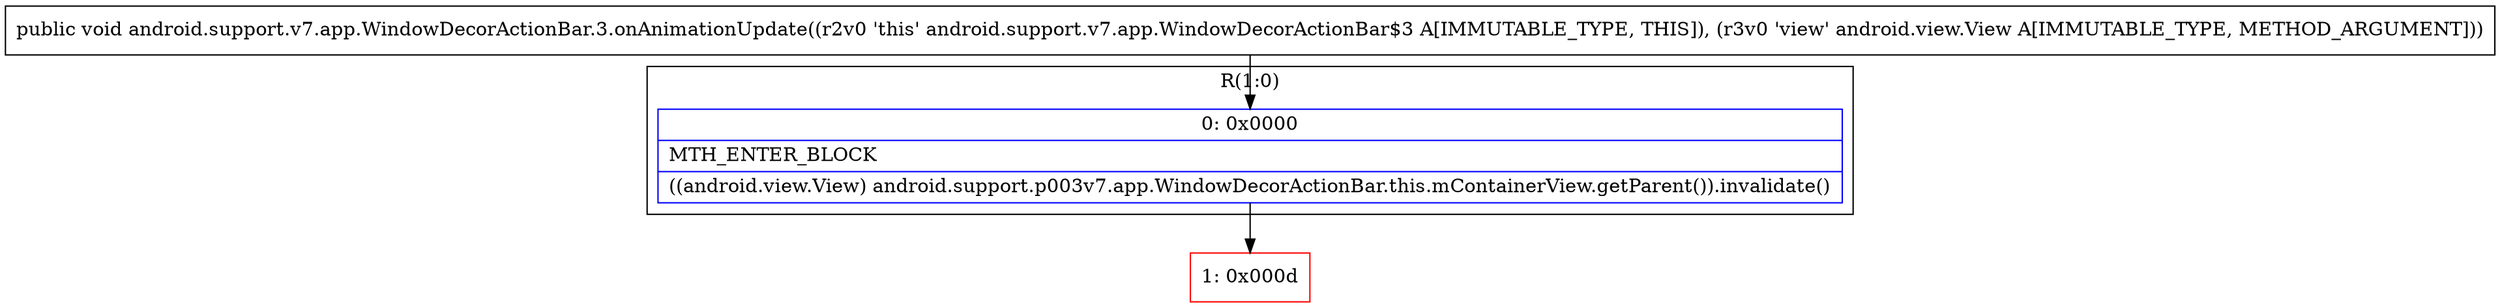 digraph "CFG forandroid.support.v7.app.WindowDecorActionBar.3.onAnimationUpdate(Landroid\/view\/View;)V" {
subgraph cluster_Region_1557147701 {
label = "R(1:0)";
node [shape=record,color=blue];
Node_0 [shape=record,label="{0\:\ 0x0000|MTH_ENTER_BLOCK\l|((android.view.View) android.support.p003v7.app.WindowDecorActionBar.this.mContainerView.getParent()).invalidate()\l}"];
}
Node_1 [shape=record,color=red,label="{1\:\ 0x000d}"];
MethodNode[shape=record,label="{public void android.support.v7.app.WindowDecorActionBar.3.onAnimationUpdate((r2v0 'this' android.support.v7.app.WindowDecorActionBar$3 A[IMMUTABLE_TYPE, THIS]), (r3v0 'view' android.view.View A[IMMUTABLE_TYPE, METHOD_ARGUMENT])) }"];
MethodNode -> Node_0;
Node_0 -> Node_1;
}

